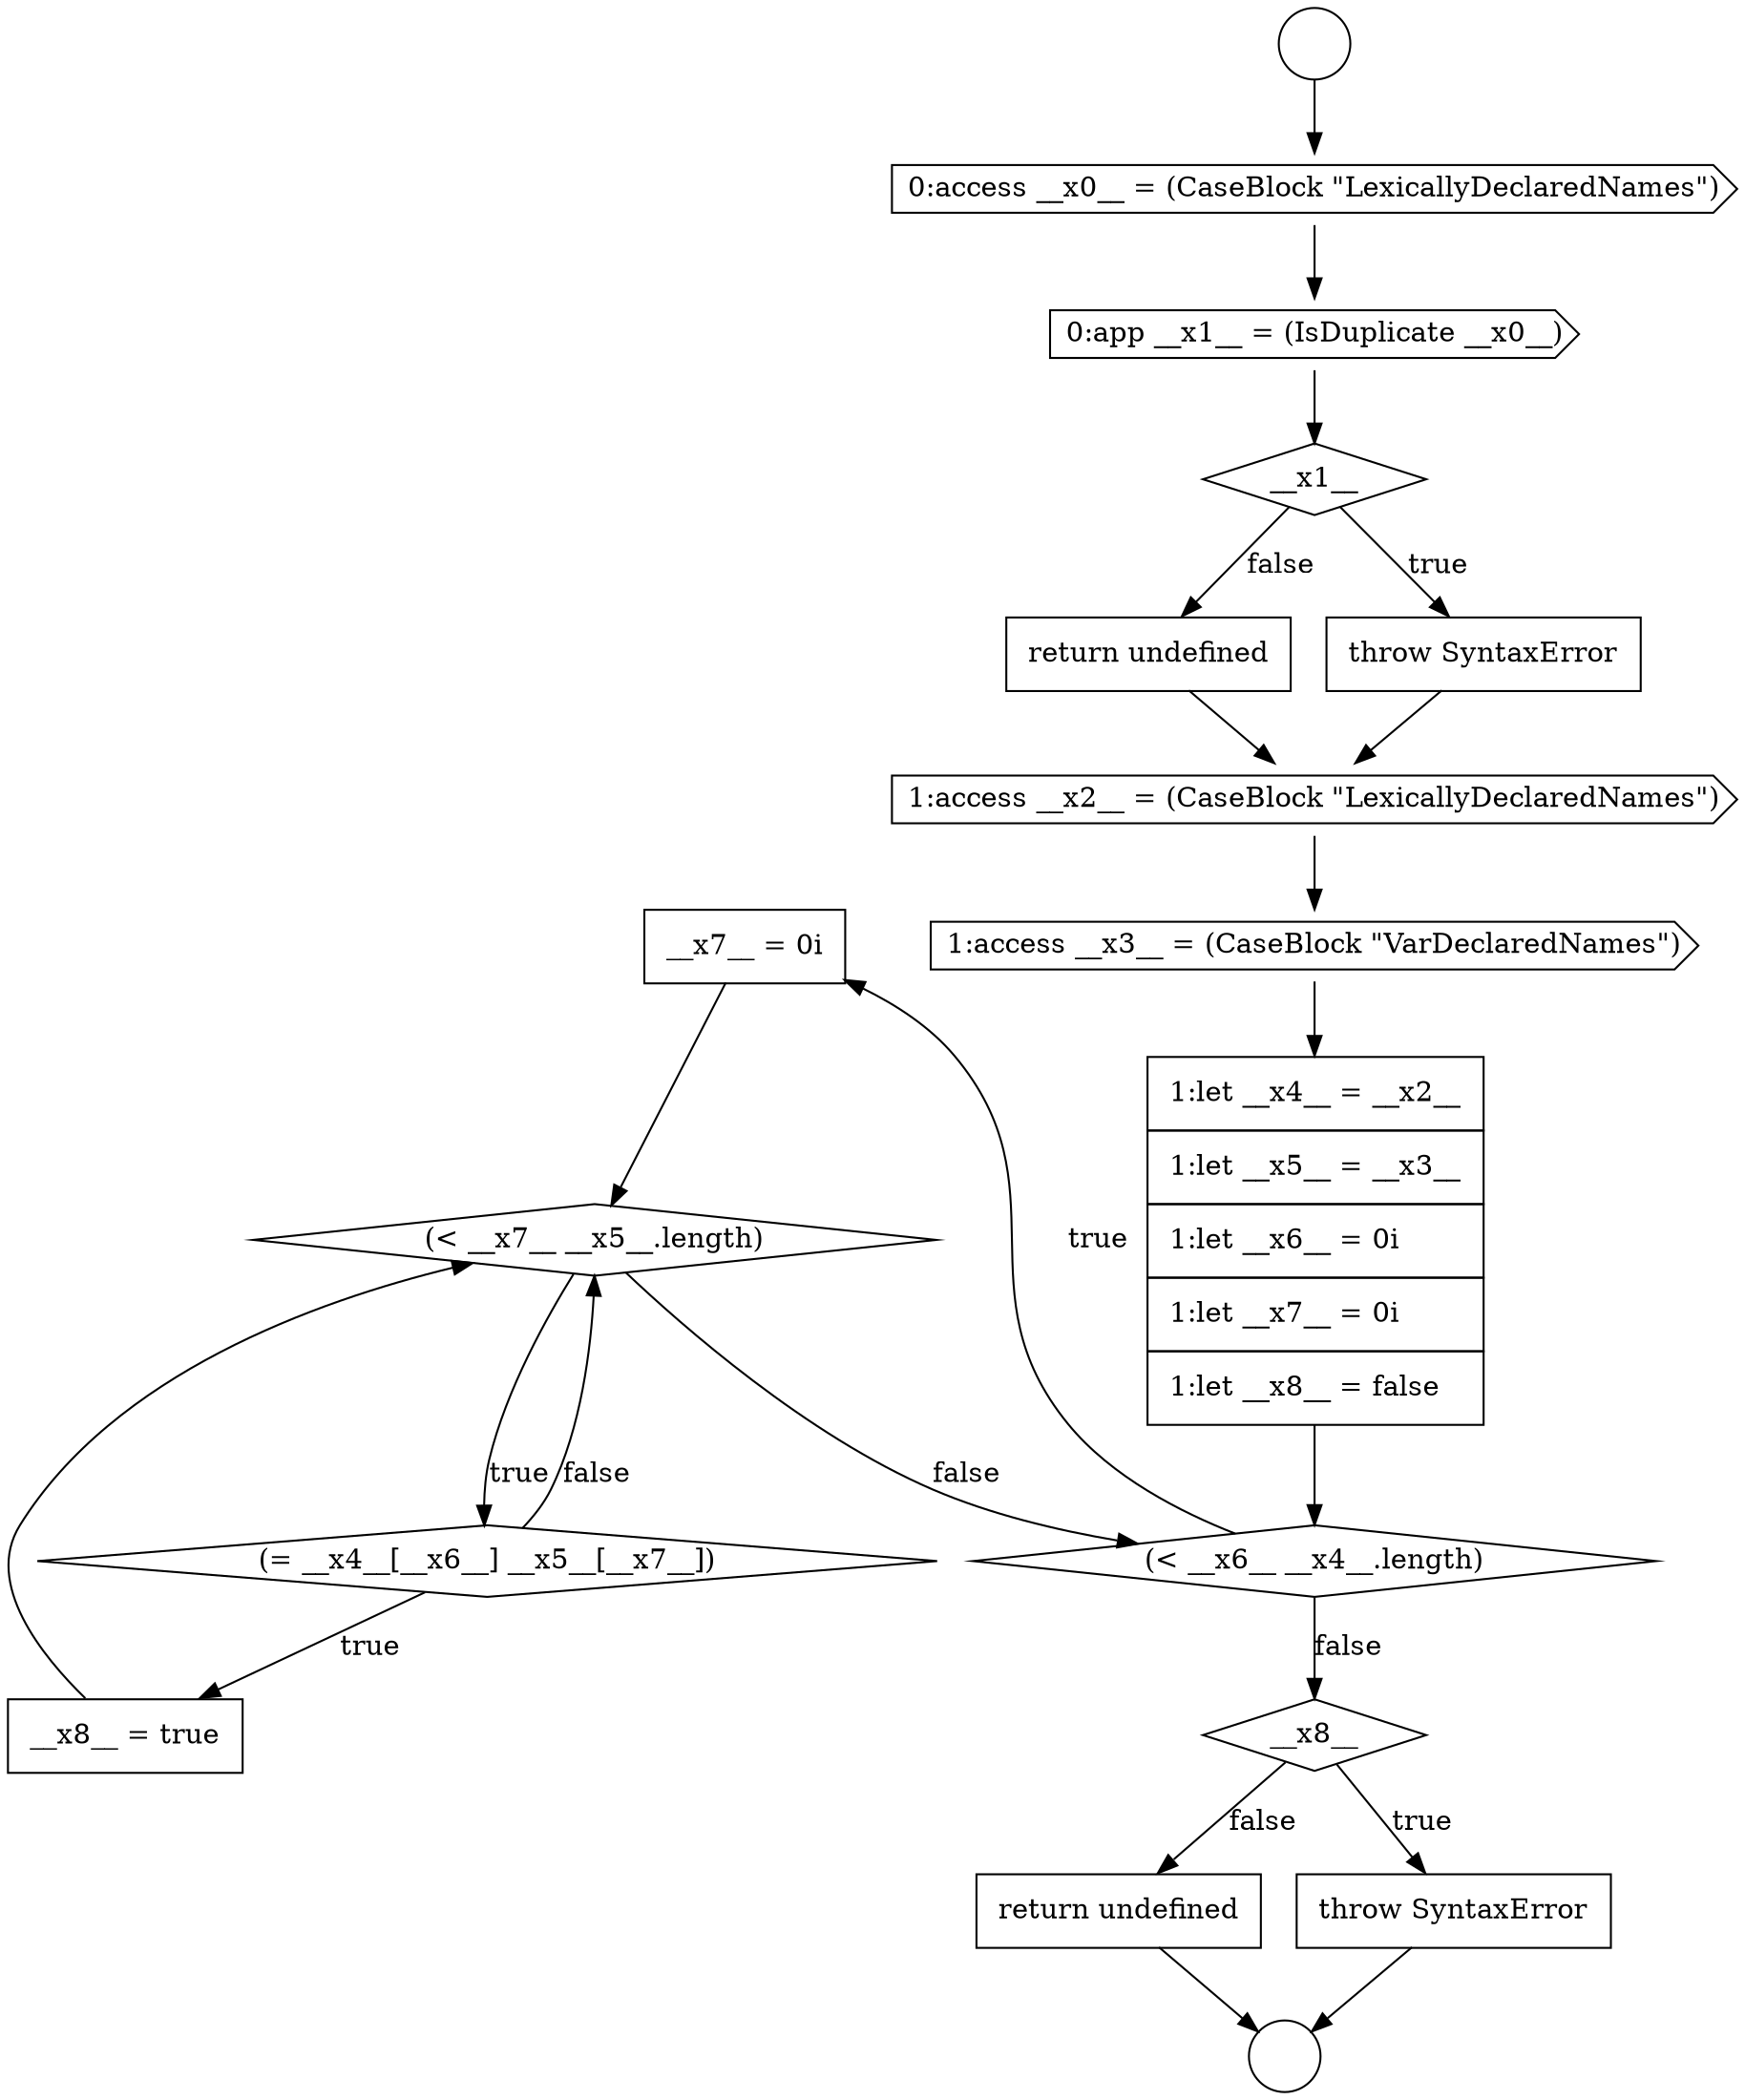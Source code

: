 digraph {
  node18933 [shape=none, margin=0, label=<<font color="black">
    <table border="0" cellborder="1" cellspacing="0" cellpadding="10">
      <tr><td align="left">__x7__ = 0i</td></tr>
    </table>
  </font>> color="black" fillcolor="white" style=filled]
  node18930 [shape=cds, label=<<font color="black">1:access __x3__ = (CaseBlock &quot;VarDeclaredNames&quot;)</font>> color="black" fillcolor="white" style=filled]
  node18928 [shape=none, margin=0, label=<<font color="black">
    <table border="0" cellborder="1" cellspacing="0" cellpadding="10">
      <tr><td align="left">return undefined</td></tr>
    </table>
  </font>> color="black" fillcolor="white" style=filled]
  node18937 [shape=diamond, label=<<font color="black">__x8__</font>> color="black" fillcolor="white" style=filled]
  node18934 [shape=diamond, label=<<font color="black">(&lt; __x7__ __x5__.length)</font>> color="black" fillcolor="white" style=filled]
  node18924 [shape=cds, label=<<font color="black">0:access __x0__ = (CaseBlock &quot;LexicallyDeclaredNames&quot;)</font>> color="black" fillcolor="white" style=filled]
  node18927 [shape=none, margin=0, label=<<font color="black">
    <table border="0" cellborder="1" cellspacing="0" cellpadding="10">
      <tr><td align="left">throw SyntaxError</td></tr>
    </table>
  </font>> color="black" fillcolor="white" style=filled]
  node18931 [shape=none, margin=0, label=<<font color="black">
    <table border="0" cellborder="1" cellspacing="0" cellpadding="10">
      <tr><td align="left">1:let __x4__ = __x2__</td></tr>
      <tr><td align="left">1:let __x5__ = __x3__</td></tr>
      <tr><td align="left">1:let __x6__ = 0i</td></tr>
      <tr><td align="left">1:let __x7__ = 0i</td></tr>
      <tr><td align="left">1:let __x8__ = false</td></tr>
    </table>
  </font>> color="black" fillcolor="white" style=filled]
  node18935 [shape=diamond, label=<<font color="black">(= __x4__[__x6__] __x5__[__x7__])</font>> color="black" fillcolor="white" style=filled]
  node18923 [shape=circle label=" " color="black" fillcolor="white" style=filled]
  node18926 [shape=diamond, label=<<font color="black">__x1__</font>> color="black" fillcolor="white" style=filled]
  node18932 [shape=diamond, label=<<font color="black">(&lt; __x6__ __x4__.length)</font>> color="black" fillcolor="white" style=filled]
  node18922 [shape=circle label=" " color="black" fillcolor="white" style=filled]
  node18936 [shape=none, margin=0, label=<<font color="black">
    <table border="0" cellborder="1" cellspacing="0" cellpadding="10">
      <tr><td align="left">__x8__ = true</td></tr>
    </table>
  </font>> color="black" fillcolor="white" style=filled]
  node18929 [shape=cds, label=<<font color="black">1:access __x2__ = (CaseBlock &quot;LexicallyDeclaredNames&quot;)</font>> color="black" fillcolor="white" style=filled]
  node18939 [shape=none, margin=0, label=<<font color="black">
    <table border="0" cellborder="1" cellspacing="0" cellpadding="10">
      <tr><td align="left">return undefined</td></tr>
    </table>
  </font>> color="black" fillcolor="white" style=filled]
  node18925 [shape=cds, label=<<font color="black">0:app __x1__ = (IsDuplicate __x0__)</font>> color="black" fillcolor="white" style=filled]
  node18938 [shape=none, margin=0, label=<<font color="black">
    <table border="0" cellborder="1" cellspacing="0" cellpadding="10">
      <tr><td align="left">throw SyntaxError</td></tr>
    </table>
  </font>> color="black" fillcolor="white" style=filled]
  node18933 -> node18934 [ color="black"]
  node18934 -> node18935 [label=<<font color="black">true</font>> color="black"]
  node18934 -> node18932 [label=<<font color="black">false</font>> color="black"]
  node18938 -> node18923 [ color="black"]
  node18925 -> node18926 [ color="black"]
  node18931 -> node18932 [ color="black"]
  node18927 -> node18929 [ color="black"]
  node18930 -> node18931 [ color="black"]
  node18924 -> node18925 [ color="black"]
  node18937 -> node18938 [label=<<font color="black">true</font>> color="black"]
  node18937 -> node18939 [label=<<font color="black">false</font>> color="black"]
  node18932 -> node18933 [label=<<font color="black">true</font>> color="black"]
  node18932 -> node18937 [label=<<font color="black">false</font>> color="black"]
  node18936 -> node18934 [ color="black"]
  node18926 -> node18927 [label=<<font color="black">true</font>> color="black"]
  node18926 -> node18928 [label=<<font color="black">false</font>> color="black"]
  node18928 -> node18929 [ color="black"]
  node18929 -> node18930 [ color="black"]
  node18922 -> node18924 [ color="black"]
  node18935 -> node18936 [label=<<font color="black">true</font>> color="black"]
  node18935 -> node18934 [label=<<font color="black">false</font>> color="black"]
  node18939 -> node18923 [ color="black"]
}
